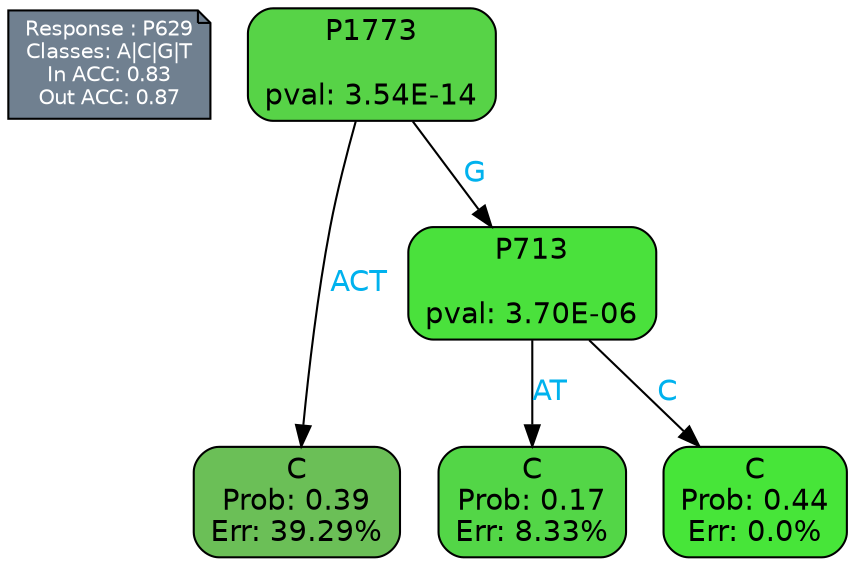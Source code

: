 digraph Tree {
node [shape=box, style="filled, rounded", color="black", fontname=helvetica] ;
graph [ranksep=equally, splines=polylines, bgcolor=transparent, dpi=600] ;
edge [fontname=helvetica] ;
LEGEND [label="Response : P629
Classes: A|C|G|T
In ACC: 0.83
Out ACC: 0.87
",shape=note,align=left,style=filled,fillcolor="slategray",fontcolor="white",fontsize=10];1 [label="P1773

pval: 3.54E-14", fillcolor="#57d347"] ;
2 [label="C
Prob: 0.39
Err: 39.29%", fillcolor="#6bbf57"] ;
3 [label="P713

pval: 3.70E-06", fillcolor="#4ae13c"] ;
4 [label="C
Prob: 0.17
Err: 8.33%", fillcolor="#53d647"] ;
5 [label="C
Prob: 0.44
Err: 0.0%", fillcolor="#47e539"] ;
1 -> 2 [label="ACT",fontcolor=deepskyblue2] ;
1 -> 3 [label="G",fontcolor=deepskyblue2] ;
3 -> 4 [label="AT",fontcolor=deepskyblue2] ;
3 -> 5 [label="C",fontcolor=deepskyblue2] ;
{rank = same; 2;4;5;}{rank = same; LEGEND;1;}}